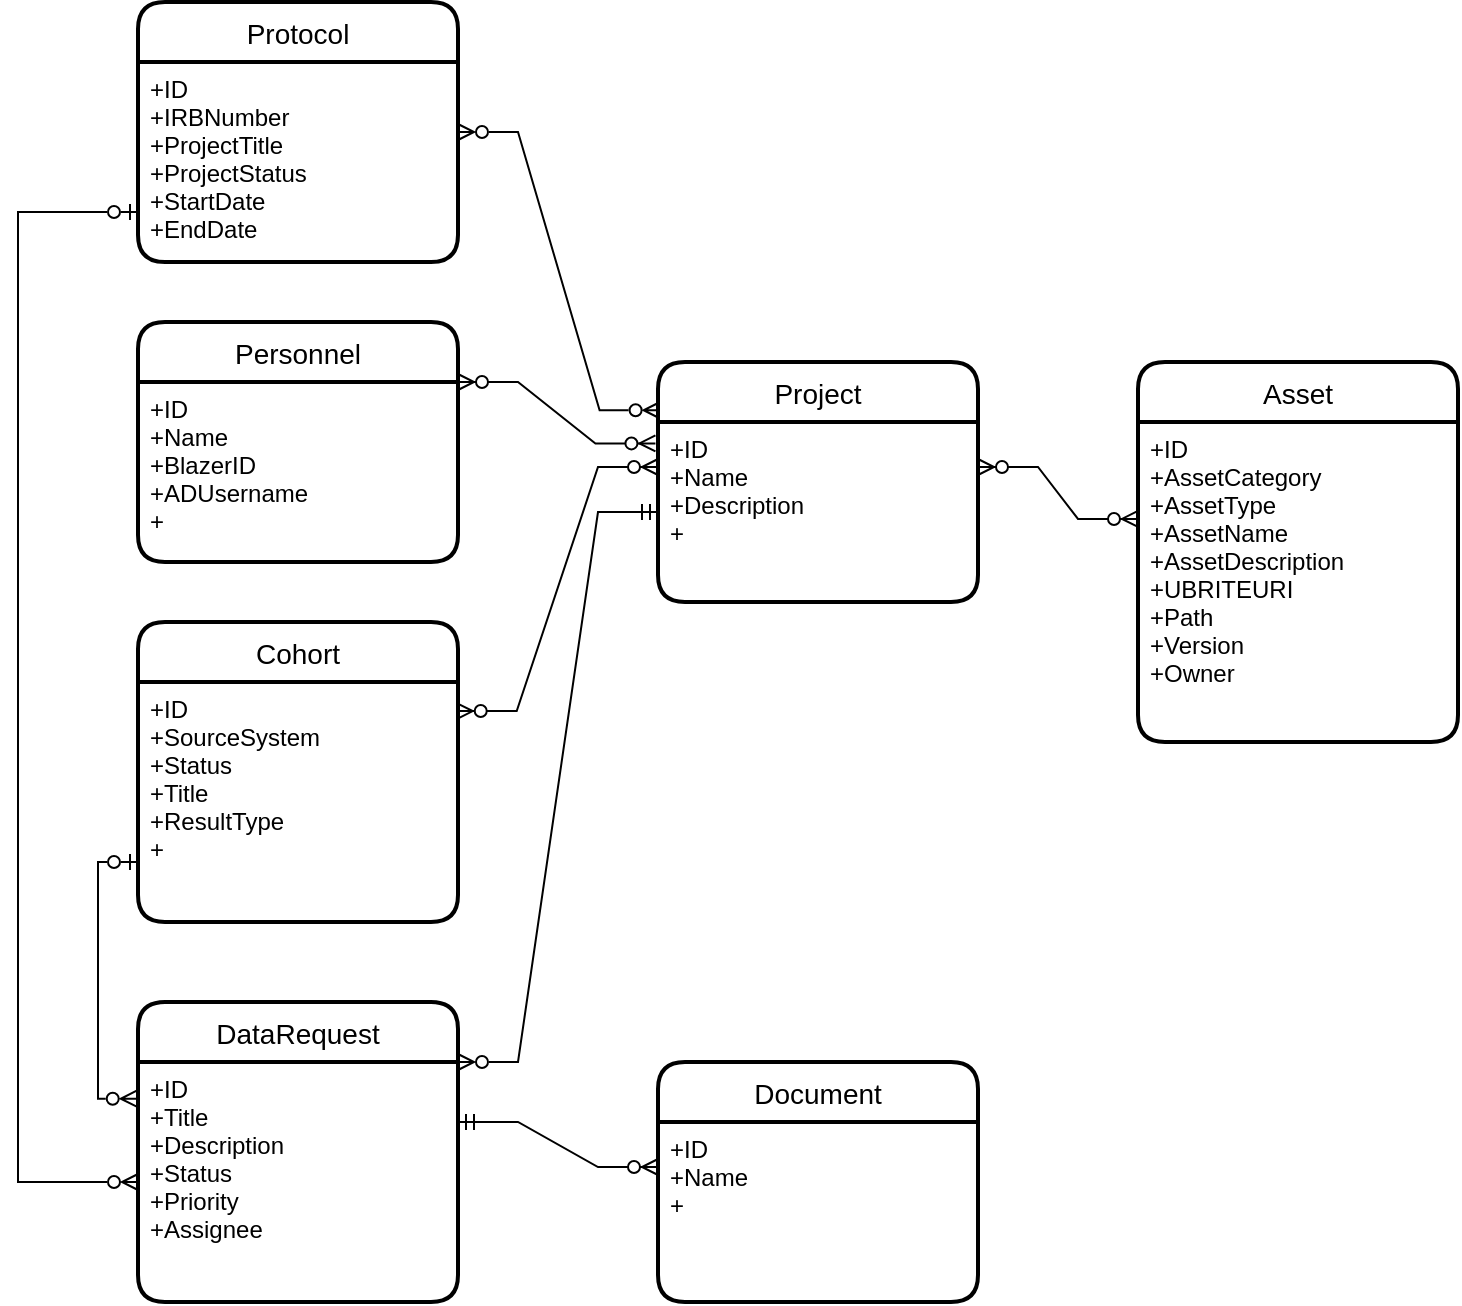<mxfile version="20.2.7" type="github">
  <diagram id="R2lEEEUBdFMjLlhIrx00" name="Page-1">
    <mxGraphModel dx="870" dy="706" grid="1" gridSize="10" guides="1" tooltips="1" connect="1" arrows="1" fold="1" page="1" pageScale="1" pageWidth="850" pageHeight="1100" math="0" shadow="0" extFonts="Permanent Marker^https://fonts.googleapis.com/css?family=Permanent+Marker">
      <root>
        <mxCell id="0" />
        <mxCell id="1" parent="0" />
        <mxCell id="d8AmTmTILv6SGkgznYFD-1" value="Project" style="swimlane;childLayout=stackLayout;horizontal=1;startSize=30;horizontalStack=0;rounded=1;fontSize=14;fontStyle=0;strokeWidth=2;resizeParent=0;resizeLast=1;shadow=0;dashed=0;align=center;" parent="1" vertex="1">
          <mxGeometry x="400" y="250" width="160" height="120" as="geometry" />
        </mxCell>
        <mxCell id="d8AmTmTILv6SGkgznYFD-2" value="+ID&#xa;+Name&#xa;+Description&#xa;+" style="align=left;strokeColor=none;fillColor=none;spacingLeft=4;fontSize=12;verticalAlign=top;resizable=0;rotatable=0;part=1;" parent="d8AmTmTILv6SGkgznYFD-1" vertex="1">
          <mxGeometry y="30" width="160" height="90" as="geometry" />
        </mxCell>
        <mxCell id="d8AmTmTILv6SGkgznYFD-3" value="Protocol" style="swimlane;childLayout=stackLayout;horizontal=1;startSize=30;horizontalStack=0;rounded=1;fontSize=14;fontStyle=0;strokeWidth=2;resizeParent=0;resizeLast=1;shadow=0;dashed=0;align=center;" parent="1" vertex="1">
          <mxGeometry x="140" y="70" width="160" height="130" as="geometry" />
        </mxCell>
        <mxCell id="d8AmTmTILv6SGkgznYFD-4" value="+ID&#xa;+IRBNumber&#xa;+ProjectTitle&#xa;+ProjectStatus&#xa;+StartDate&#xa;+EndDate" style="align=left;strokeColor=none;fillColor=none;spacingLeft=4;fontSize=12;verticalAlign=top;resizable=0;rotatable=0;part=1;" parent="d8AmTmTILv6SGkgznYFD-3" vertex="1">
          <mxGeometry y="30" width="160" height="100" as="geometry" />
        </mxCell>
        <mxCell id="d8AmTmTILv6SGkgznYFD-5" value="Personnel" style="swimlane;childLayout=stackLayout;horizontal=1;startSize=30;horizontalStack=0;rounded=1;fontSize=14;fontStyle=0;strokeWidth=2;resizeParent=0;resizeLast=1;shadow=0;dashed=0;align=center;" parent="1" vertex="1">
          <mxGeometry x="140" y="230" width="160" height="120" as="geometry" />
        </mxCell>
        <mxCell id="d8AmTmTILv6SGkgznYFD-6" value="+ID&#xa;+Name&#xa;+BlazerID&#xa;+ADUsername&#xa;+" style="align=left;strokeColor=none;fillColor=none;spacingLeft=4;fontSize=12;verticalAlign=top;resizable=0;rotatable=0;part=1;" parent="d8AmTmTILv6SGkgznYFD-5" vertex="1">
          <mxGeometry y="30" width="160" height="90" as="geometry" />
        </mxCell>
        <mxCell id="d8AmTmTILv6SGkgznYFD-7" value="Cohort" style="swimlane;childLayout=stackLayout;horizontal=1;startSize=30;horizontalStack=0;rounded=1;fontSize=14;fontStyle=0;strokeWidth=2;resizeParent=0;resizeLast=1;shadow=0;dashed=0;align=center;" parent="1" vertex="1">
          <mxGeometry x="140" y="380" width="160" height="150" as="geometry" />
        </mxCell>
        <mxCell id="d8AmTmTILv6SGkgznYFD-8" value="+ID&#xa;+SourceSystem&#xa;+Status&#xa;+Title&#xa;+ResultType&#xa;+" style="align=left;strokeColor=none;fillColor=none;spacingLeft=4;fontSize=12;verticalAlign=top;resizable=0;rotatable=0;part=1;" parent="d8AmTmTILv6SGkgznYFD-7" vertex="1">
          <mxGeometry y="30" width="160" height="120" as="geometry" />
        </mxCell>
        <mxCell id="d8AmTmTILv6SGkgznYFD-9" value="DataRequest" style="swimlane;childLayout=stackLayout;horizontal=1;startSize=30;horizontalStack=0;rounded=1;fontSize=14;fontStyle=0;strokeWidth=2;resizeParent=0;resizeLast=1;shadow=0;dashed=0;align=center;" parent="1" vertex="1">
          <mxGeometry x="140" y="570" width="160" height="150" as="geometry" />
        </mxCell>
        <mxCell id="d8AmTmTILv6SGkgznYFD-11" value="+ID&#xa;+Title&#xa;+Description&#xa;+Status&#xa;+Priority&#xa;+Assignee" style="align=left;strokeColor=none;fillColor=none;spacingLeft=4;fontSize=12;verticalAlign=top;resizable=0;rotatable=0;part=1;" parent="d8AmTmTILv6SGkgznYFD-9" vertex="1">
          <mxGeometry y="30" width="160" height="120" as="geometry" />
        </mxCell>
        <mxCell id="d8AmTmTILv6SGkgznYFD-12" value="Document" style="swimlane;childLayout=stackLayout;horizontal=1;startSize=30;horizontalStack=0;rounded=1;fontSize=14;fontStyle=0;strokeWidth=2;resizeParent=0;resizeLast=1;shadow=0;dashed=0;align=center;" parent="1" vertex="1">
          <mxGeometry x="400" y="600" width="160" height="120" as="geometry" />
        </mxCell>
        <mxCell id="d8AmTmTILv6SGkgznYFD-13" value="+ID&#xa;+Name&#xa;+" style="align=left;strokeColor=none;fillColor=none;spacingLeft=4;fontSize=12;verticalAlign=top;resizable=0;rotatable=0;part=1;" parent="d8AmTmTILv6SGkgznYFD-12" vertex="1">
          <mxGeometry y="30" width="160" height="90" as="geometry" />
        </mxCell>
        <mxCell id="d8AmTmTILv6SGkgznYFD-15" value="" style="edgeStyle=entityRelationEdgeStyle;fontSize=12;html=1;endArrow=ERzeroToMany;startArrow=ERzeroToMany;rounded=0;exitX=1;exitY=0.5;exitDx=0;exitDy=0;entryX=0.005;entryY=0.201;entryDx=0;entryDy=0;entryPerimeter=0;startFill=0;endFill=0;" parent="1" source="d8AmTmTILv6SGkgznYFD-3" target="d8AmTmTILv6SGkgznYFD-1" edge="1">
          <mxGeometry width="100" height="100" relative="1" as="geometry">
            <mxPoint x="390" y="430" as="sourcePoint" />
            <mxPoint x="490" y="330" as="targetPoint" />
          </mxGeometry>
        </mxCell>
        <mxCell id="d8AmTmTILv6SGkgznYFD-16" value="" style="edgeStyle=entityRelationEdgeStyle;fontSize=12;html=1;endArrow=ERzeroToMany;endFill=1;startArrow=ERzeroToMany;rounded=0;entryX=-0.008;entryY=0.119;entryDx=0;entryDy=0;exitX=1;exitY=0;exitDx=0;exitDy=0;entryPerimeter=0;" parent="1" source="d8AmTmTILv6SGkgznYFD-6" target="d8AmTmTILv6SGkgznYFD-2" edge="1">
          <mxGeometry width="100" height="100" relative="1" as="geometry">
            <mxPoint x="390" y="430" as="sourcePoint" />
            <mxPoint x="490" y="330" as="targetPoint" />
          </mxGeometry>
        </mxCell>
        <mxCell id="d8AmTmTILv6SGkgznYFD-17" value="" style="edgeStyle=entityRelationEdgeStyle;fontSize=12;html=1;endArrow=ERzeroToMany;endFill=1;startArrow=ERzeroToMany;rounded=0;exitX=0.996;exitY=0.121;exitDx=0;exitDy=0;exitPerimeter=0;entryX=0;entryY=0.25;entryDx=0;entryDy=0;" parent="1" source="d8AmTmTILv6SGkgznYFD-8" target="d8AmTmTILv6SGkgznYFD-2" edge="1">
          <mxGeometry width="100" height="100" relative="1" as="geometry">
            <mxPoint x="390" y="500" as="sourcePoint" />
            <mxPoint x="490" y="400" as="targetPoint" />
          </mxGeometry>
        </mxCell>
        <mxCell id="d8AmTmTILv6SGkgznYFD-19" value="" style="edgeStyle=entityRelationEdgeStyle;fontSize=12;html=1;endArrow=ERzeroToMany;startArrow=ERmandOne;rounded=0;exitX=0;exitY=0.5;exitDx=0;exitDy=0;endFill=0;entryX=1;entryY=0;entryDx=0;entryDy=0;" parent="1" source="d8AmTmTILv6SGkgznYFD-2" target="d8AmTmTILv6SGkgznYFD-11" edge="1">
          <mxGeometry width="100" height="100" relative="1" as="geometry">
            <mxPoint x="330" y="540" as="sourcePoint" />
            <mxPoint x="330" y="580" as="targetPoint" />
          </mxGeometry>
        </mxCell>
        <mxCell id="d8AmTmTILv6SGkgznYFD-20" value="" style="edgeStyle=entityRelationEdgeStyle;fontSize=12;html=1;endArrow=ERzeroToMany;startArrow=ERmandOne;rounded=0;exitX=1;exitY=0.25;exitDx=0;exitDy=0;entryX=0;entryY=0.25;entryDx=0;entryDy=0;" parent="1" source="d8AmTmTILv6SGkgznYFD-11" target="d8AmTmTILv6SGkgznYFD-13" edge="1">
          <mxGeometry width="100" height="100" relative="1" as="geometry">
            <mxPoint x="320" y="560" as="sourcePoint" />
            <mxPoint x="420" y="460" as="targetPoint" />
          </mxGeometry>
        </mxCell>
        <mxCell id="d8AmTmTILv6SGkgznYFD-21" value="Asset" style="swimlane;childLayout=stackLayout;horizontal=1;startSize=30;horizontalStack=0;rounded=1;fontSize=14;fontStyle=0;strokeWidth=2;resizeParent=0;resizeLast=1;shadow=0;dashed=0;align=center;" parent="1" vertex="1">
          <mxGeometry x="640" y="250" width="160" height="190" as="geometry" />
        </mxCell>
        <mxCell id="d8AmTmTILv6SGkgznYFD-22" value="+ID&#xa;+AssetCategory&#xa;+AssetType&#xa;+AssetName&#xa;+AssetDescription&#xa;+UBRITEURI&#xa;+Path&#xa;+Version&#xa;+Owner" style="align=left;strokeColor=none;fillColor=none;spacingLeft=4;fontSize=12;verticalAlign=top;resizable=0;rotatable=0;part=1;" parent="d8AmTmTILv6SGkgznYFD-21" vertex="1">
          <mxGeometry y="30" width="160" height="160" as="geometry" />
        </mxCell>
        <mxCell id="d8AmTmTILv6SGkgznYFD-23" value="" style="edgeStyle=entityRelationEdgeStyle;fontSize=12;html=1;endArrow=ERzeroToMany;endFill=1;startArrow=ERzeroToMany;rounded=0;entryX=0;entryY=0.303;entryDx=0;entryDy=0;entryPerimeter=0;exitX=1;exitY=0.25;exitDx=0;exitDy=0;" parent="1" source="d8AmTmTILv6SGkgznYFD-2" target="d8AmTmTILv6SGkgznYFD-22" edge="1">
          <mxGeometry width="100" height="100" relative="1" as="geometry">
            <mxPoint x="440" y="380" as="sourcePoint" />
            <mxPoint x="540" y="280" as="targetPoint" />
          </mxGeometry>
        </mxCell>
        <mxCell id="d8AmTmTILv6SGkgznYFD-25" style="edgeStyle=orthogonalEdgeStyle;rounded=0;orthogonalLoop=1;jettySize=auto;html=1;exitX=0;exitY=0.75;exitDx=0;exitDy=0;entryX=0;entryY=0.5;entryDx=0;entryDy=0;startArrow=ERzeroToOne;startFill=0;endArrow=ERzeroToMany;endFill=0;" parent="1" source="d8AmTmTILv6SGkgznYFD-4" target="d8AmTmTILv6SGkgznYFD-11" edge="1">
          <mxGeometry relative="1" as="geometry">
            <Array as="points">
              <mxPoint x="80" y="175" />
              <mxPoint x="80" y="660" />
            </Array>
          </mxGeometry>
        </mxCell>
        <mxCell id="d8AmTmTILv6SGkgznYFD-26" style="edgeStyle=orthogonalEdgeStyle;rounded=0;orthogonalLoop=1;jettySize=auto;html=1;exitX=0;exitY=0.75;exitDx=0;exitDy=0;entryX=-0.004;entryY=0.153;entryDx=0;entryDy=0;entryPerimeter=0;startArrow=ERzeroToOne;startFill=0;endArrow=ERzeroToMany;endFill=0;" parent="1" source="d8AmTmTILv6SGkgznYFD-8" target="d8AmTmTILv6SGkgznYFD-11" edge="1">
          <mxGeometry relative="1" as="geometry" />
        </mxCell>
      </root>
    </mxGraphModel>
  </diagram>
</mxfile>
